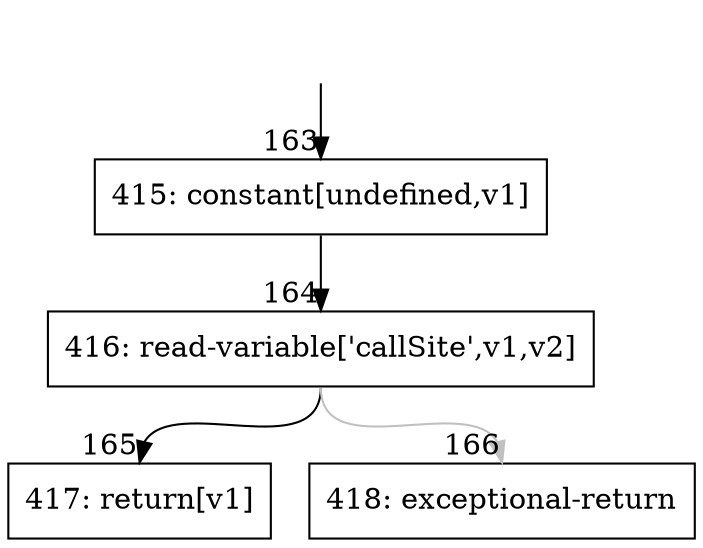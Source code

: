 digraph {
rankdir="TD"
BB_entry11[shape=none,label=""];
BB_entry11 -> BB163 [tailport=s, headport=n, headlabel="    163"]
BB163 [shape=record label="{415: constant[undefined,v1]}" ] 
BB163 -> BB164 [tailport=s, headport=n, headlabel="      164"]
BB164 [shape=record label="{416: read-variable['callSite',v1,v2]}" ] 
BB164 -> BB165 [tailport=s, headport=n, headlabel="      165"]
BB164 -> BB166 [tailport=s, headport=n, color=gray, headlabel="      166"]
BB165 [shape=record label="{417: return[v1]}" ] 
BB166 [shape=record label="{418: exceptional-return}" ] 
}
